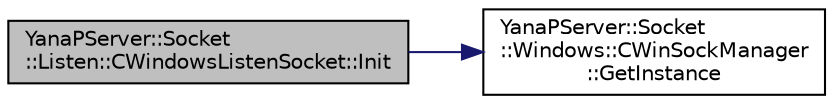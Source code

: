 digraph "YanaPServer::Socket::Listen::CWindowsListenSocket::Init"
{
  edge [fontname="Helvetica",fontsize="10",labelfontname="Helvetica",labelfontsize="10"];
  node [fontname="Helvetica",fontsize="10",shape=record];
  rankdir="LR";
  Node4 [label="YanaPServer::Socket\l::Listen::CWindowsListenSocket::Init",height=0.2,width=0.4,color="black", fillcolor="grey75", style="filled", fontcolor="black"];
  Node4 -> Node5 [color="midnightblue",fontsize="10",style="solid",fontname="Helvetica"];
  Node5 [label="YanaPServer::Socket\l::Windows::CWinSockManager\l::GetInstance",height=0.2,width=0.4,color="black", fillcolor="white", style="filled",URL="$class_yana_p_server_1_1_socket_1_1_windows_1_1_c_win_sock_manager.html#a31ece1d891e0e5bb8f7122e01a60f48f",tooltip="シングルトンインスタンス取得 "];
}
